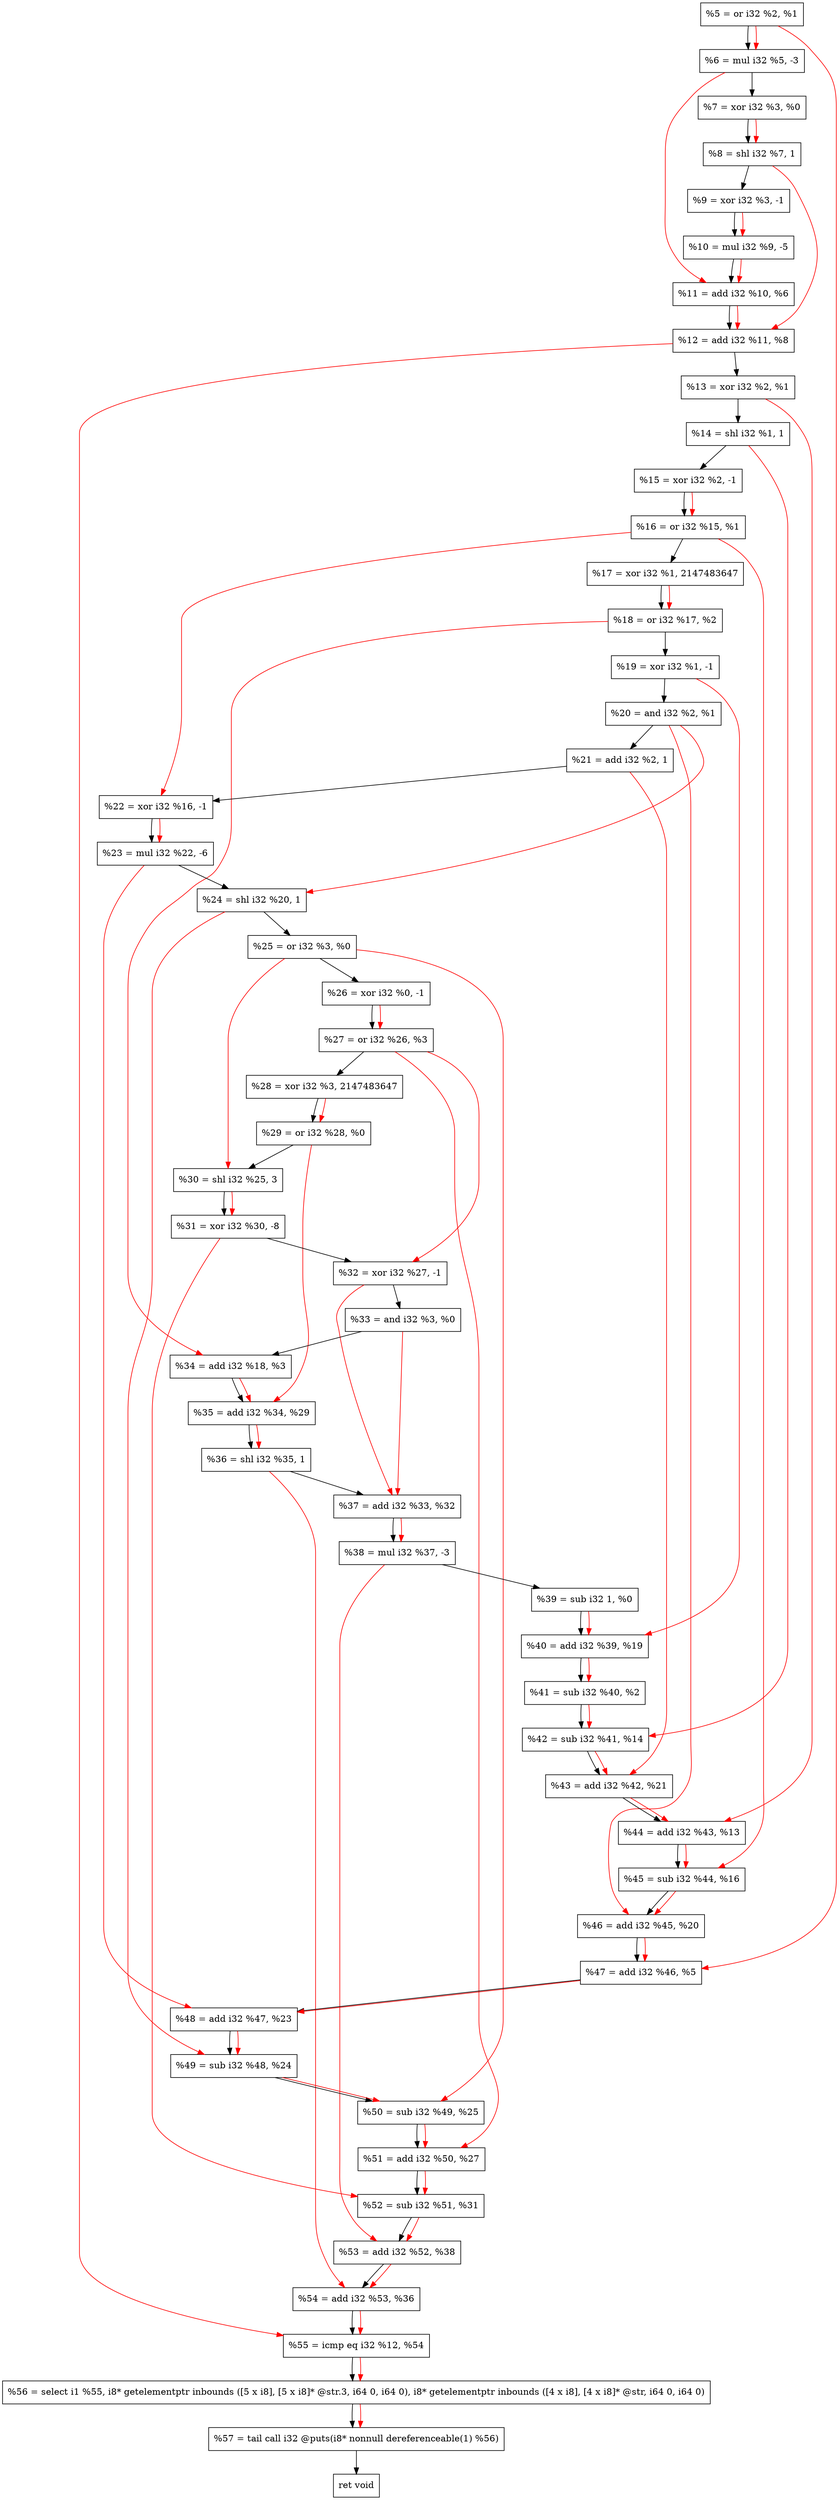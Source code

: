 digraph "DFG for'crackme' function" {
	Node0xfca7b0[shape=record, label="  %5 = or i32 %2, %1"];
	Node0xfcae30[shape=record, label="  %6 = mul i32 %5, -3"];
	Node0xfcaea0[shape=record, label="  %7 = xor i32 %3, %0"];
	Node0xfcaf40[shape=record, label="  %8 = shl i32 %7, 1"];
	Node0xfcafe0[shape=record, label="  %9 = xor i32 %3, -1"];
	Node0xfcb080[shape=record, label="  %10 = mul i32 %9, -5"];
	Node0xfcb0f0[shape=record, label="  %11 = add i32 %10, %6"];
	Node0xfcb160[shape=record, label="  %12 = add i32 %11, %8"];
	Node0xfcb1d0[shape=record, label="  %13 = xor i32 %2, %1"];
	Node0xfcb240[shape=record, label="  %14 = shl i32 %1, 1"];
	Node0xfcb2b0[shape=record, label="  %15 = xor i32 %2, -1"];
	Node0xfcb320[shape=record, label="  %16 = or i32 %15, %1"];
	Node0xfcb3c0[shape=record, label="  %17 = xor i32 %1, 2147483647"];
	Node0xfcb430[shape=record, label="  %18 = or i32 %17, %2"];
	Node0xfcb4a0[shape=record, label="  %19 = xor i32 %1, -1"];
	Node0xfcb510[shape=record, label="  %20 = and i32 %2, %1"];
	Node0xfcb580[shape=record, label="  %21 = add i32 %2, 1"];
	Node0xfcb5f0[shape=record, label="  %22 = xor i32 %16, -1"];
	Node0xfcb690[shape=record, label="  %23 = mul i32 %22, -6"];
	Node0xfcb700[shape=record, label="  %24 = shl i32 %20, 1"];
	Node0xfcb770[shape=record, label="  %25 = or i32 %3, %0"];
	Node0xfcb7e0[shape=record, label="  %26 = xor i32 %0, -1"];
	Node0xfcb850[shape=record, label="  %27 = or i32 %26, %3"];
	Node0xfcb8c0[shape=record, label="  %28 = xor i32 %3, 2147483647"];
	Node0xfcb930[shape=record, label="  %29 = or i32 %28, %0"];
	Node0xfcb9d0[shape=record, label="  %30 = shl i32 %25, 3"];
	Node0xfcba70[shape=record, label="  %31 = xor i32 %30, -8"];
	Node0xfcbae0[shape=record, label="  %32 = xor i32 %27, -1"];
	Node0xfcbd60[shape=record, label="  %33 = and i32 %3, %0"];
	Node0xfcbdd0[shape=record, label="  %34 = add i32 %18, %3"];
	Node0xfcbe40[shape=record, label="  %35 = add i32 %34, %29"];
	Node0xfcbeb0[shape=record, label="  %36 = shl i32 %35, 1"];
	Node0xfcbf20[shape=record, label="  %37 = add i32 %33, %32"];
	Node0xfcbf90[shape=record, label="  %38 = mul i32 %37, -3"];
	Node0xfcc000[shape=record, label="  %39 = sub i32 1, %0"];
	Node0xfcc070[shape=record, label="  %40 = add i32 %39, %19"];
	Node0xfcc0e0[shape=record, label="  %41 = sub i32 %40, %2"];
	Node0xfcc150[shape=record, label="  %42 = sub i32 %41, %14"];
	Node0xfcc1c0[shape=record, label="  %43 = add i32 %42, %21"];
	Node0xfcc230[shape=record, label="  %44 = add i32 %43, %13"];
	Node0xfcc2a0[shape=record, label="  %45 = sub i32 %44, %16"];
	Node0xfcc310[shape=record, label="  %46 = add i32 %45, %20"];
	Node0xfcc380[shape=record, label="  %47 = add i32 %46, %5"];
	Node0xfcc3f0[shape=record, label="  %48 = add i32 %47, %23"];
	Node0xfcc460[shape=record, label="  %49 = sub i32 %48, %24"];
	Node0xfcc4d0[shape=record, label="  %50 = sub i32 %49, %25"];
	Node0xfcc540[shape=record, label="  %51 = add i32 %50, %27"];
	Node0xfcc5b0[shape=record, label="  %52 = sub i32 %51, %31"];
	Node0xfcc620[shape=record, label="  %53 = add i32 %52, %38"];
	Node0xfcc690[shape=record, label="  %54 = add i32 %53, %36"];
	Node0xfcc700[shape=record, label="  %55 = icmp eq i32 %12, %54"];
	Node0xf6b268[shape=record, label="  %56 = select i1 %55, i8* getelementptr inbounds ([5 x i8], [5 x i8]* @str.3, i64 0, i64 0), i8* getelementptr inbounds ([4 x i8], [4 x i8]* @str, i64 0, i64 0)"];
	Node0xfccba0[shape=record, label="  %57 = tail call i32 @puts(i8* nonnull dereferenceable(1) %56)"];
	Node0xfccbf0[shape=record, label="  ret void"];
	Node0xfca7b0 -> Node0xfcae30;
	Node0xfcae30 -> Node0xfcaea0;
	Node0xfcaea0 -> Node0xfcaf40;
	Node0xfcaf40 -> Node0xfcafe0;
	Node0xfcafe0 -> Node0xfcb080;
	Node0xfcb080 -> Node0xfcb0f0;
	Node0xfcb0f0 -> Node0xfcb160;
	Node0xfcb160 -> Node0xfcb1d0;
	Node0xfcb1d0 -> Node0xfcb240;
	Node0xfcb240 -> Node0xfcb2b0;
	Node0xfcb2b0 -> Node0xfcb320;
	Node0xfcb320 -> Node0xfcb3c0;
	Node0xfcb3c0 -> Node0xfcb430;
	Node0xfcb430 -> Node0xfcb4a0;
	Node0xfcb4a0 -> Node0xfcb510;
	Node0xfcb510 -> Node0xfcb580;
	Node0xfcb580 -> Node0xfcb5f0;
	Node0xfcb5f0 -> Node0xfcb690;
	Node0xfcb690 -> Node0xfcb700;
	Node0xfcb700 -> Node0xfcb770;
	Node0xfcb770 -> Node0xfcb7e0;
	Node0xfcb7e0 -> Node0xfcb850;
	Node0xfcb850 -> Node0xfcb8c0;
	Node0xfcb8c0 -> Node0xfcb930;
	Node0xfcb930 -> Node0xfcb9d0;
	Node0xfcb9d0 -> Node0xfcba70;
	Node0xfcba70 -> Node0xfcbae0;
	Node0xfcbae0 -> Node0xfcbd60;
	Node0xfcbd60 -> Node0xfcbdd0;
	Node0xfcbdd0 -> Node0xfcbe40;
	Node0xfcbe40 -> Node0xfcbeb0;
	Node0xfcbeb0 -> Node0xfcbf20;
	Node0xfcbf20 -> Node0xfcbf90;
	Node0xfcbf90 -> Node0xfcc000;
	Node0xfcc000 -> Node0xfcc070;
	Node0xfcc070 -> Node0xfcc0e0;
	Node0xfcc0e0 -> Node0xfcc150;
	Node0xfcc150 -> Node0xfcc1c0;
	Node0xfcc1c0 -> Node0xfcc230;
	Node0xfcc230 -> Node0xfcc2a0;
	Node0xfcc2a0 -> Node0xfcc310;
	Node0xfcc310 -> Node0xfcc380;
	Node0xfcc380 -> Node0xfcc3f0;
	Node0xfcc3f0 -> Node0xfcc460;
	Node0xfcc460 -> Node0xfcc4d0;
	Node0xfcc4d0 -> Node0xfcc540;
	Node0xfcc540 -> Node0xfcc5b0;
	Node0xfcc5b0 -> Node0xfcc620;
	Node0xfcc620 -> Node0xfcc690;
	Node0xfcc690 -> Node0xfcc700;
	Node0xfcc700 -> Node0xf6b268;
	Node0xf6b268 -> Node0xfccba0;
	Node0xfccba0 -> Node0xfccbf0;
edge [color=red]
	Node0xfca7b0 -> Node0xfcae30;
	Node0xfcaea0 -> Node0xfcaf40;
	Node0xfcafe0 -> Node0xfcb080;
	Node0xfcb080 -> Node0xfcb0f0;
	Node0xfcae30 -> Node0xfcb0f0;
	Node0xfcb0f0 -> Node0xfcb160;
	Node0xfcaf40 -> Node0xfcb160;
	Node0xfcb2b0 -> Node0xfcb320;
	Node0xfcb3c0 -> Node0xfcb430;
	Node0xfcb320 -> Node0xfcb5f0;
	Node0xfcb5f0 -> Node0xfcb690;
	Node0xfcb510 -> Node0xfcb700;
	Node0xfcb7e0 -> Node0xfcb850;
	Node0xfcb8c0 -> Node0xfcb930;
	Node0xfcb770 -> Node0xfcb9d0;
	Node0xfcb9d0 -> Node0xfcba70;
	Node0xfcb850 -> Node0xfcbae0;
	Node0xfcb430 -> Node0xfcbdd0;
	Node0xfcbdd0 -> Node0xfcbe40;
	Node0xfcb930 -> Node0xfcbe40;
	Node0xfcbe40 -> Node0xfcbeb0;
	Node0xfcbd60 -> Node0xfcbf20;
	Node0xfcbae0 -> Node0xfcbf20;
	Node0xfcbf20 -> Node0xfcbf90;
	Node0xfcc000 -> Node0xfcc070;
	Node0xfcb4a0 -> Node0xfcc070;
	Node0xfcc070 -> Node0xfcc0e0;
	Node0xfcc0e0 -> Node0xfcc150;
	Node0xfcb240 -> Node0xfcc150;
	Node0xfcc150 -> Node0xfcc1c0;
	Node0xfcb580 -> Node0xfcc1c0;
	Node0xfcc1c0 -> Node0xfcc230;
	Node0xfcb1d0 -> Node0xfcc230;
	Node0xfcc230 -> Node0xfcc2a0;
	Node0xfcb320 -> Node0xfcc2a0;
	Node0xfcc2a0 -> Node0xfcc310;
	Node0xfcb510 -> Node0xfcc310;
	Node0xfcc310 -> Node0xfcc380;
	Node0xfca7b0 -> Node0xfcc380;
	Node0xfcc380 -> Node0xfcc3f0;
	Node0xfcb690 -> Node0xfcc3f0;
	Node0xfcc3f0 -> Node0xfcc460;
	Node0xfcb700 -> Node0xfcc460;
	Node0xfcc460 -> Node0xfcc4d0;
	Node0xfcb770 -> Node0xfcc4d0;
	Node0xfcc4d0 -> Node0xfcc540;
	Node0xfcb850 -> Node0xfcc540;
	Node0xfcc540 -> Node0xfcc5b0;
	Node0xfcba70 -> Node0xfcc5b0;
	Node0xfcc5b0 -> Node0xfcc620;
	Node0xfcbf90 -> Node0xfcc620;
	Node0xfcc620 -> Node0xfcc690;
	Node0xfcbeb0 -> Node0xfcc690;
	Node0xfcb160 -> Node0xfcc700;
	Node0xfcc690 -> Node0xfcc700;
	Node0xfcc700 -> Node0xf6b268;
	Node0xf6b268 -> Node0xfccba0;
}
